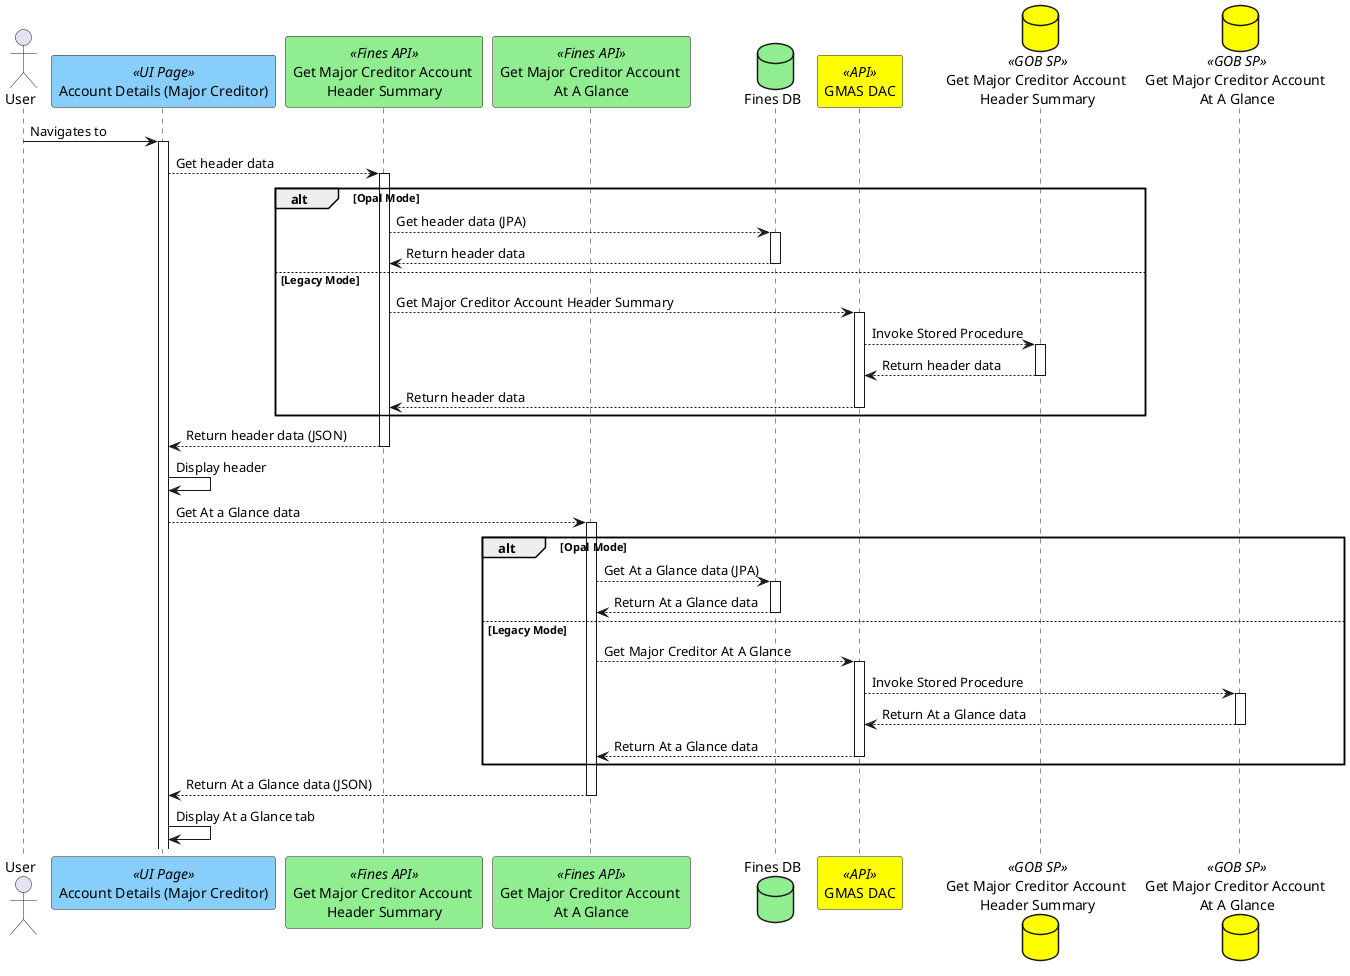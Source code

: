 @startuml
actor "User" as user
participant "Account Details (Major Creditor)" as account <<UI Page>> #lightskyblue
participant "Get Major Creditor Account \nHeader Summary" as getHeaderApi <<Fines API>> #lightgreen
participant "Get Major Creditor Account \nAt A Glance" as getAAGApi <<Fines API>> #lightgreen
database "Fines DB" as db #lightgreen
participant "GMAS DAC" as gmasDac <<API>> #yellow
database "Get Major Creditor Account \nHeader Summary" as getHeaderGobSP <<GOB SP>> #yellow
database "Get Major Creditor Account \nAt A Glance" as getAAGGobSp <<GOB SP>> #yellow

user ->  account ++ :Navigates to
account --> getHeaderApi ++: Get header data
alt Opal Mode
  getHeaderApi --> db ++ : Get header data (JPA)
  db --> getHeaderApi : Return header data
  deactivate db
else Legacy Mode
  getHeaderApi --> gmasDac ++ : Get Major Creditor Account Header Summary
  gmasDac --> getHeaderGobSP ++ : Invoke Stored Procedure
  getHeaderGobSP --> gmasDac -- : Return header data
  gmasDac --> getHeaderApi -- : Return header data
  deactivate gmasDac
end
getHeaderApi --> account : Return header data (JSON)
deactivate getHeaderApi
account -> account : Display header

account --> getAAGApi ++: Get At a Glance data
alt Opal Mode
getAAGApi --> db ++ : Get At a Glance data (JPA)
db --> getAAGApi : Return At a Glance data
deactivate db
else Legacy Mode
  getAAGApi --> gmasDac ++ : Get Major Creditor At A Glance
  gmasDac --> getAAGGobSp ++ : Invoke Stored Procedure
  getAAGGobSp --> gmasDac -- : Return At a Glance data
  gmasDac --> getAAGApi -- : Return At a Glance data
  deactivate gmasDac
end
getAAGApi --> account : Return At a Glance data (JSON)
deactivate getAAGApi
account -> account : Display At a Glance tab

@enduml